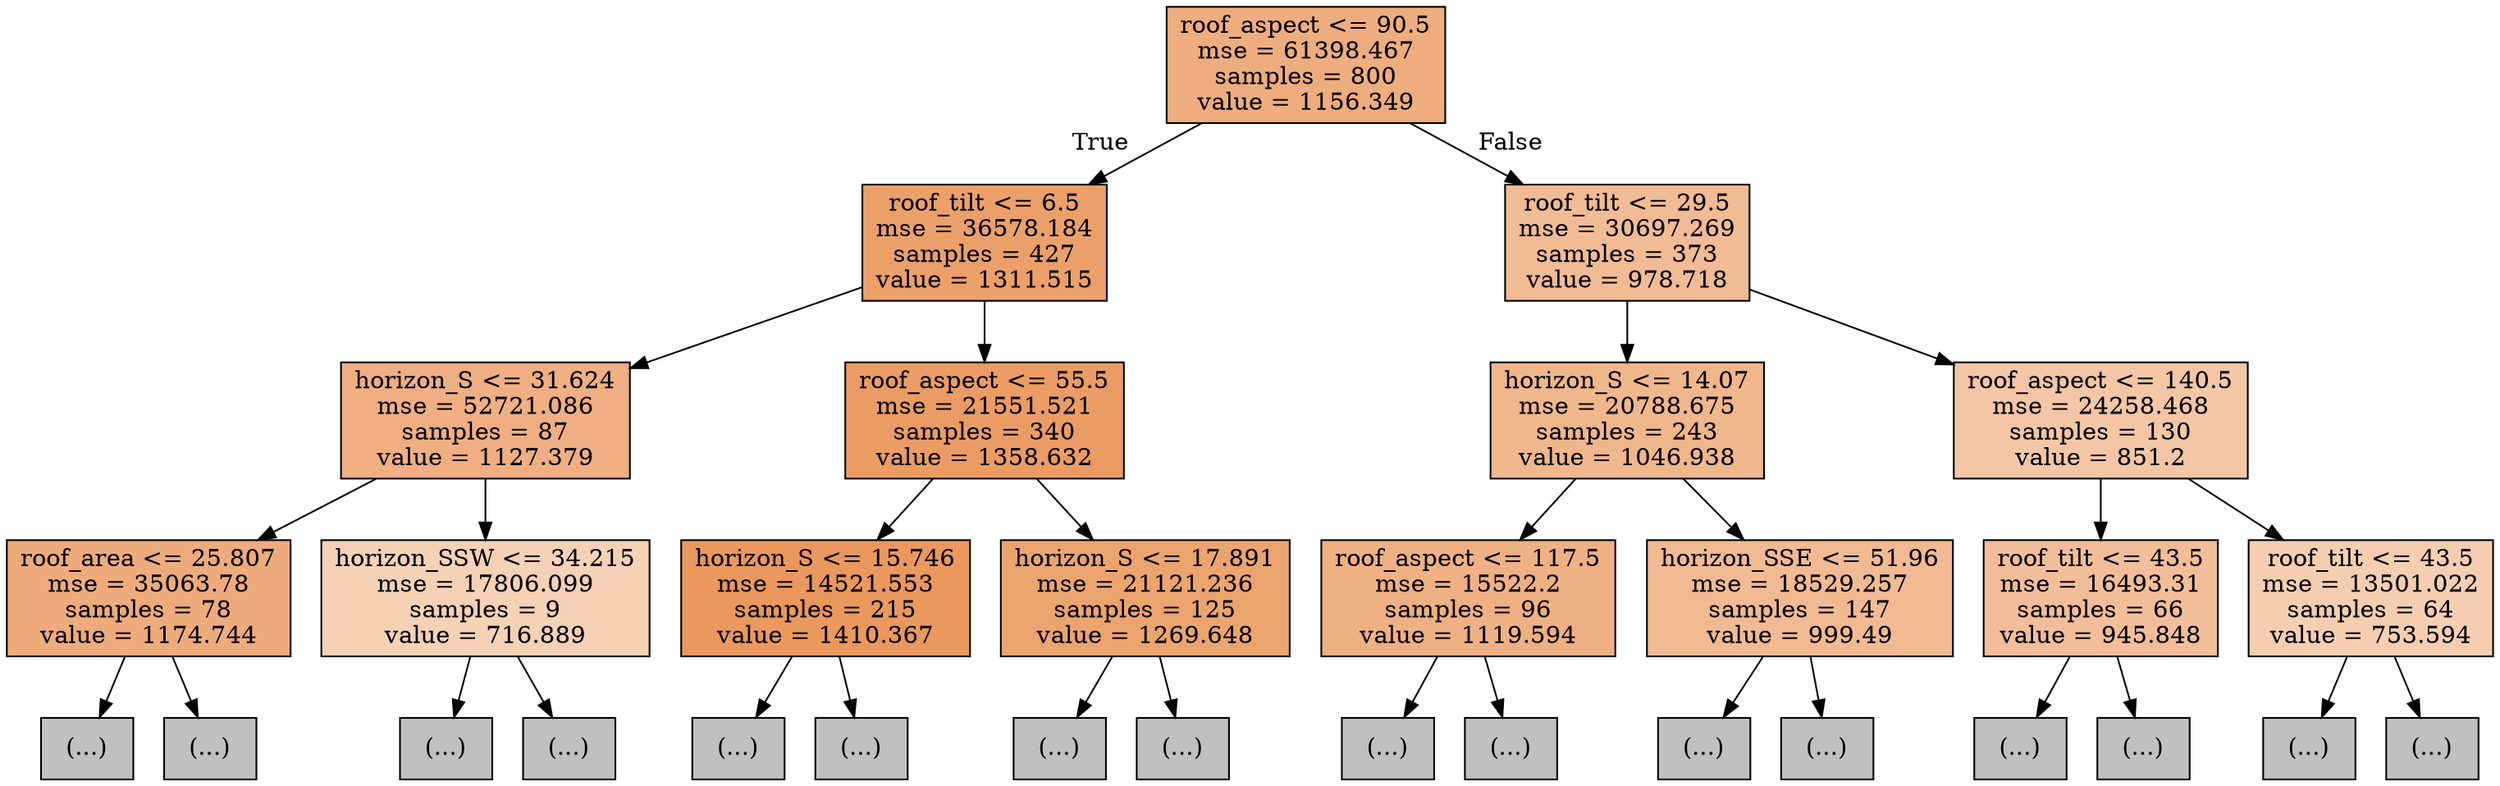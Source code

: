digraph Tree {
node [shape=box, style="filled", color="black"] ;
0 [label="roof_aspect <= 90.5\nmse = 61398.467\nsamples = 800\nvalue = 1156.349", fillcolor="#eead7e"] ;
1 [label="roof_tilt <= 6.5\nmse = 36578.184\nsamples = 427\nvalue = 1311.515", fillcolor="#eba06a"] ;
0 -> 1 [labeldistance=2.5, labelangle=45, headlabel="True"] ;
2 [label="horizon_S <= 31.624\nmse = 52721.086\nsamples = 87\nvalue = 1127.379", fillcolor="#efaf82"] ;
1 -> 2 ;
3 [label="roof_area <= 25.807\nmse = 35063.78\nsamples = 78\nvalue = 1174.744", fillcolor="#eeab7c"] ;
2 -> 3 ;
4 [label="(...)", fillcolor="#C0C0C0"] ;
3 -> 4 ;
49 [label="(...)", fillcolor="#C0C0C0"] ;
3 -> 49 ;
154 [label="horizon_SSW <= 34.215\nmse = 17806.099\nsamples = 9\nvalue = 716.889", fillcolor="#f5d1b6"] ;
2 -> 154 ;
155 [label="(...)", fillcolor="#C0C0C0"] ;
154 -> 155 ;
158 [label="(...)", fillcolor="#C0C0C0"] ;
154 -> 158 ;
171 [label="roof_aspect <= 55.5\nmse = 21551.521\nsamples = 340\nvalue = 1358.632", fillcolor="#eb9c64"] ;
1 -> 171 ;
172 [label="horizon_S <= 15.746\nmse = 14521.553\nsamples = 215\nvalue = 1410.367", fillcolor="#ea985d"] ;
171 -> 172 ;
173 [label="(...)", fillcolor="#C0C0C0"] ;
172 -> 173 ;
536 [label="(...)", fillcolor="#C0C0C0"] ;
172 -> 536 ;
593 [label="horizon_S <= 17.891\nmse = 21121.236\nsamples = 125\nvalue = 1269.648", fillcolor="#eca46f"] ;
171 -> 593 ;
594 [label="(...)", fillcolor="#C0C0C0"] ;
593 -> 594 ;
803 [label="(...)", fillcolor="#C0C0C0"] ;
593 -> 803 ;
842 [label="roof_tilt <= 29.5\nmse = 30697.269\nsamples = 373\nvalue = 978.718", fillcolor="#f1bb95"] ;
0 -> 842 [labeldistance=2.5, labelangle=-45, headlabel="False"] ;
843 [label="horizon_S <= 14.07\nmse = 20788.675\nsamples = 243\nvalue = 1046.938", fillcolor="#f0b68c"] ;
842 -> 843 ;
844 [label="roof_aspect <= 117.5\nmse = 15522.2\nsamples = 96\nvalue = 1119.594", fillcolor="#efb083"] ;
843 -> 844 ;
845 [label="(...)", fillcolor="#C0C0C0"] ;
844 -> 845 ;
918 [label="(...)", fillcolor="#C0C0C0"] ;
844 -> 918 ;
1031 [label="horizon_SSE <= 51.96\nmse = 18529.257\nsamples = 147\nvalue = 999.49", fillcolor="#f1ba92"] ;
843 -> 1031 ;
1032 [label="(...)", fillcolor="#C0C0C0"] ;
1031 -> 1032 ;
1315 [label="(...)", fillcolor="#C0C0C0"] ;
1031 -> 1315 ;
1316 [label="roof_aspect <= 140.5\nmse = 24258.468\nsamples = 130\nvalue = 851.2", fillcolor="#f3c6a5"] ;
842 -> 1316 ;
1317 [label="roof_tilt <= 43.5\nmse = 16493.31\nsamples = 66\nvalue = 945.848", fillcolor="#f2be99"] ;
1316 -> 1317 ;
1318 [label="(...)", fillcolor="#C0C0C0"] ;
1317 -> 1318 ;
1427 [label="(...)", fillcolor="#C0C0C0"] ;
1317 -> 1427 ;
1446 [label="roof_tilt <= 43.5\nmse = 13501.022\nsamples = 64\nvalue = 753.594", fillcolor="#f5ceb2"] ;
1316 -> 1446 ;
1447 [label="(...)", fillcolor="#C0C0C0"] ;
1446 -> 1447 ;
1544 [label="(...)", fillcolor="#C0C0C0"] ;
1446 -> 1544 ;
}